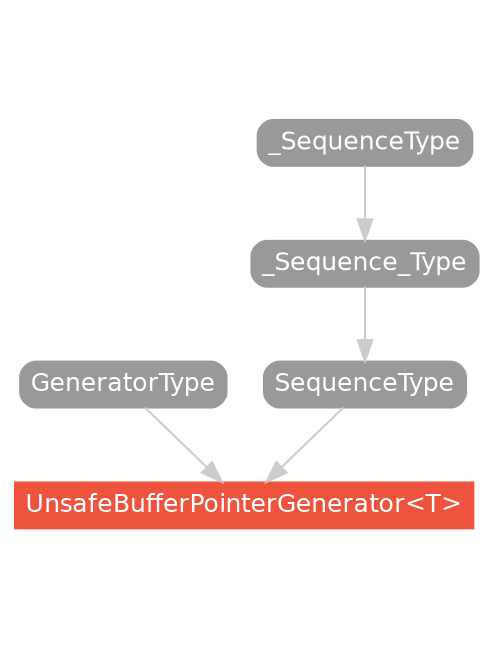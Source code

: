 strict digraph "UnsafeBufferPointerGenerator<T> - Type Hierarchy - SwiftDoc.org" {
    pad="0.1,0.8"
    node [shape=box, style="filled,rounded", color="#999999", fillcolor="#999999", fontcolor=white, fontname=Helvetica, fontnames="Helvetica,sansserif", fontsize=12, margin="0.07,0.05", height="0.3"]
    edge [color="#cccccc"]
    "GeneratorType" [URL="/protocol/GeneratorType/"]
    "SequenceType" [URL="/protocol/SequenceType/"]
    "UnsafeBufferPointerGenerator<T>" [URL="/type/UnsafeBufferPointerGenerator/", style="filled", fillcolor="#ee543d", color="#ee543d"]
    "_SequenceType" [URL="/protocol/_SequenceType/"]
    "_Sequence_Type" [URL="/protocol/_Sequence_Type/"]    "GeneratorType" -> "UnsafeBufferPointerGenerator<T>"
    "SequenceType" -> "UnsafeBufferPointerGenerator<T>"
    "_Sequence_Type" -> "SequenceType"
    "_SequenceType" -> "_Sequence_Type"
    subgraph Types {
        rank = max; "UnsafeBufferPointerGenerator<T>";
    }
}